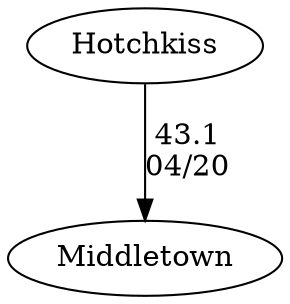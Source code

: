 digraph girls2foursMiddletown {Hotchkiss [URL="girls2foursMiddletownHotchkiss.html"];Middletown [URL="girls2foursMiddletownMiddletown.html"];Hotchkiss -> Middletown[label="43.1
04/20", weight="57", tooltip="NEIRA Boys & Girls Fours,Notre Dame Invite #1: Notre Dame vs. Hotchkiss vs. Middletown vs. Greenwich Country Day School			
Distance: 1500m Conditions: All races into an outgoing head current on the river. Light cross/ tail wind for all races. G1 and B1 had small chop starting to build. Comments: Great Racing by all today!
None", URL="https://www.row2k.com/results/resultspage.cfm?UID=0B5A12BEAF8945DD81EB9EFB206E62F1&cat=5", random="random"]}